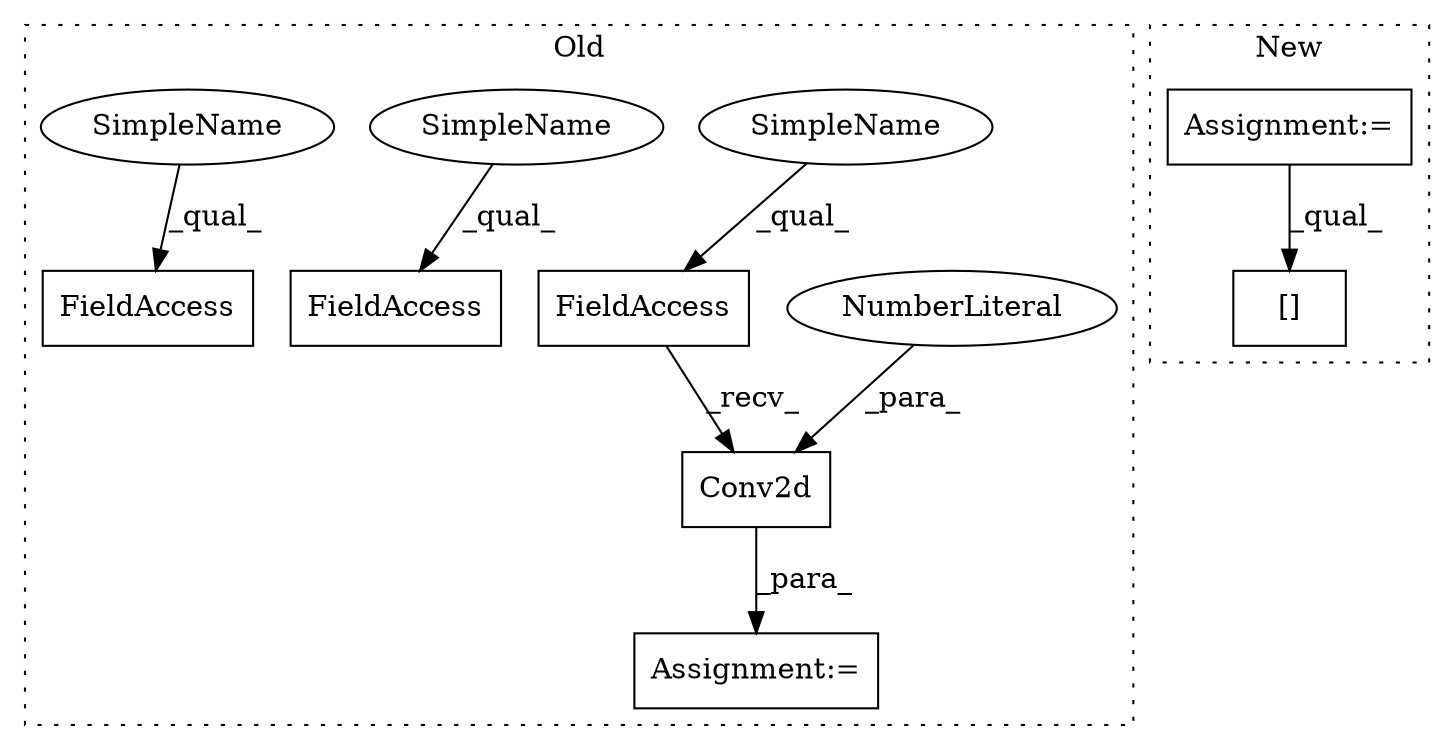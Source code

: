 digraph G {
subgraph cluster0 {
1 [label="Conv2d" a="32" s="265,294" l="7,1" shape="box"];
3 [label="NumberLiteral" a="34" s="289" l="1" shape="ellipse"];
4 [label="FieldAccess" a="22" s="256" l="8" shape="box"];
5 [label="FieldAccess" a="22" s="296" l="8" shape="box"];
6 [label="FieldAccess" a="22" s="364" l="8" shape="box"];
7 [label="Assignment:=" a="7" s="496" l="1" shape="box"];
9 [label="SimpleName" a="42" s="256" l="5" shape="ellipse"];
10 [label="SimpleName" a="42" s="296" l="5" shape="ellipse"];
11 [label="SimpleName" a="42" s="364" l="5" shape="ellipse"];
label = "Old";
style="dotted";
}
subgraph cluster1 {
2 [label="[]" a="2" s="496,528" l="11,1" shape="box"];
8 [label="Assignment:=" a="7" s="301" l="4" shape="box"];
label = "New";
style="dotted";
}
1 -> 7 [label="_para_"];
3 -> 1 [label="_para_"];
4 -> 1 [label="_recv_"];
8 -> 2 [label="_qual_"];
9 -> 4 [label="_qual_"];
10 -> 5 [label="_qual_"];
11 -> 6 [label="_qual_"];
}
